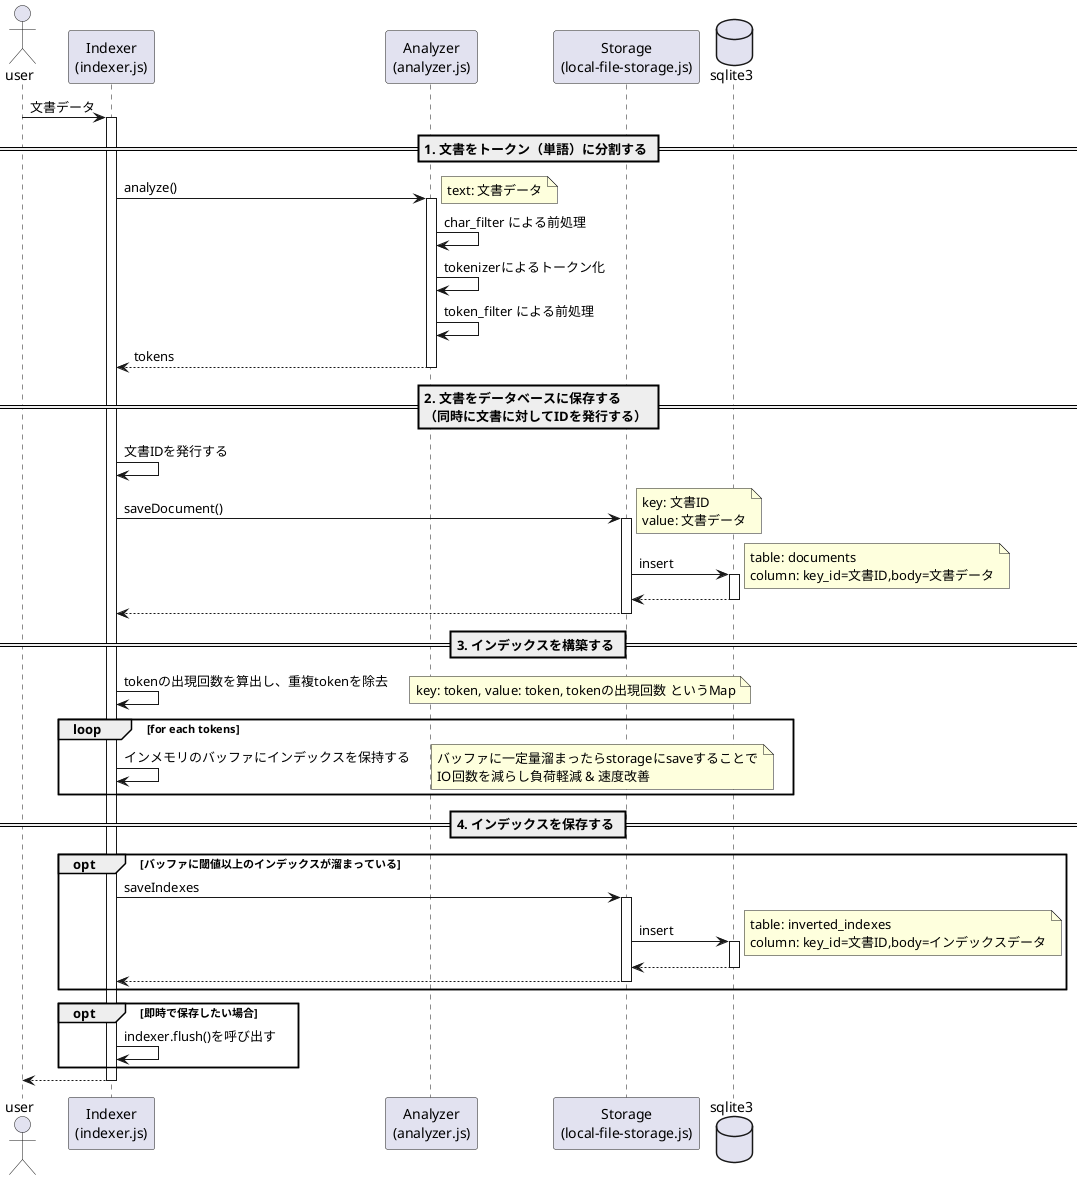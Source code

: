 @startuml インデックスの流れ

actor "user"
participant "Indexer\n(indexer.js)" as indexer
participant "Analyzer\n(analyzer.js)" as analyzer
participant "Storage\n(local-file-storage.js)" as storage
database sqlite3

user -> indexer ++ : 文書データ
    == 1. 文書をトークン（単語）に分割する ==
    indexer -> analyzer ++ : analyze()
        note right: text: 文書データ
        analyzer -> analyzer: char_filter による前処理
        analyzer -> analyzer: tokenizerによるトークン化
        analyzer -> analyzer: token_filter による前処理
    return tokens

    == 2. 文書をデータベースに保存する\n（同時に文書に対してIDを発行する） ==
    indexer -> indexer: 文書IDを発行する
    indexer -> storage ++ : saveDocument()
    note right: key: 文書ID\nvalue: 文書データ
        storage -> sqlite3 ++: insert
        note right: table: documents\ncolumn: key_id=文書ID,body=文書データ
        return
    return

    == 3. インデックスを構築する ==
    indexer -> indexer: tokenの出現回数を算出し、重複tokenを除去
    note right: key: token, value: token, tokenの出現回数 というMap
    loop for each tokens
        indexer -> indexer: インメモリのバッファにインデックスを保持する
        note right: バッファに一定量溜まったらstorageにsaveすることで\nIO回数を減らし負荷軽減 & 速度改善
    end

    == 4. インデックスを保存する ==
    opt バッファに閾値以上のインデックスが溜まっている
        indexer -> storage ++: saveIndexes
            storage -> sqlite3 ++: insert
                note right: table: inverted_indexes\ncolumn: key_id=文書ID,body=インデックスデータ
            return
        return
    end
    opt 即時で保存したい場合
        indexer -> indexer: indexer.flush()を呼び出す
    end
return
@enduml
